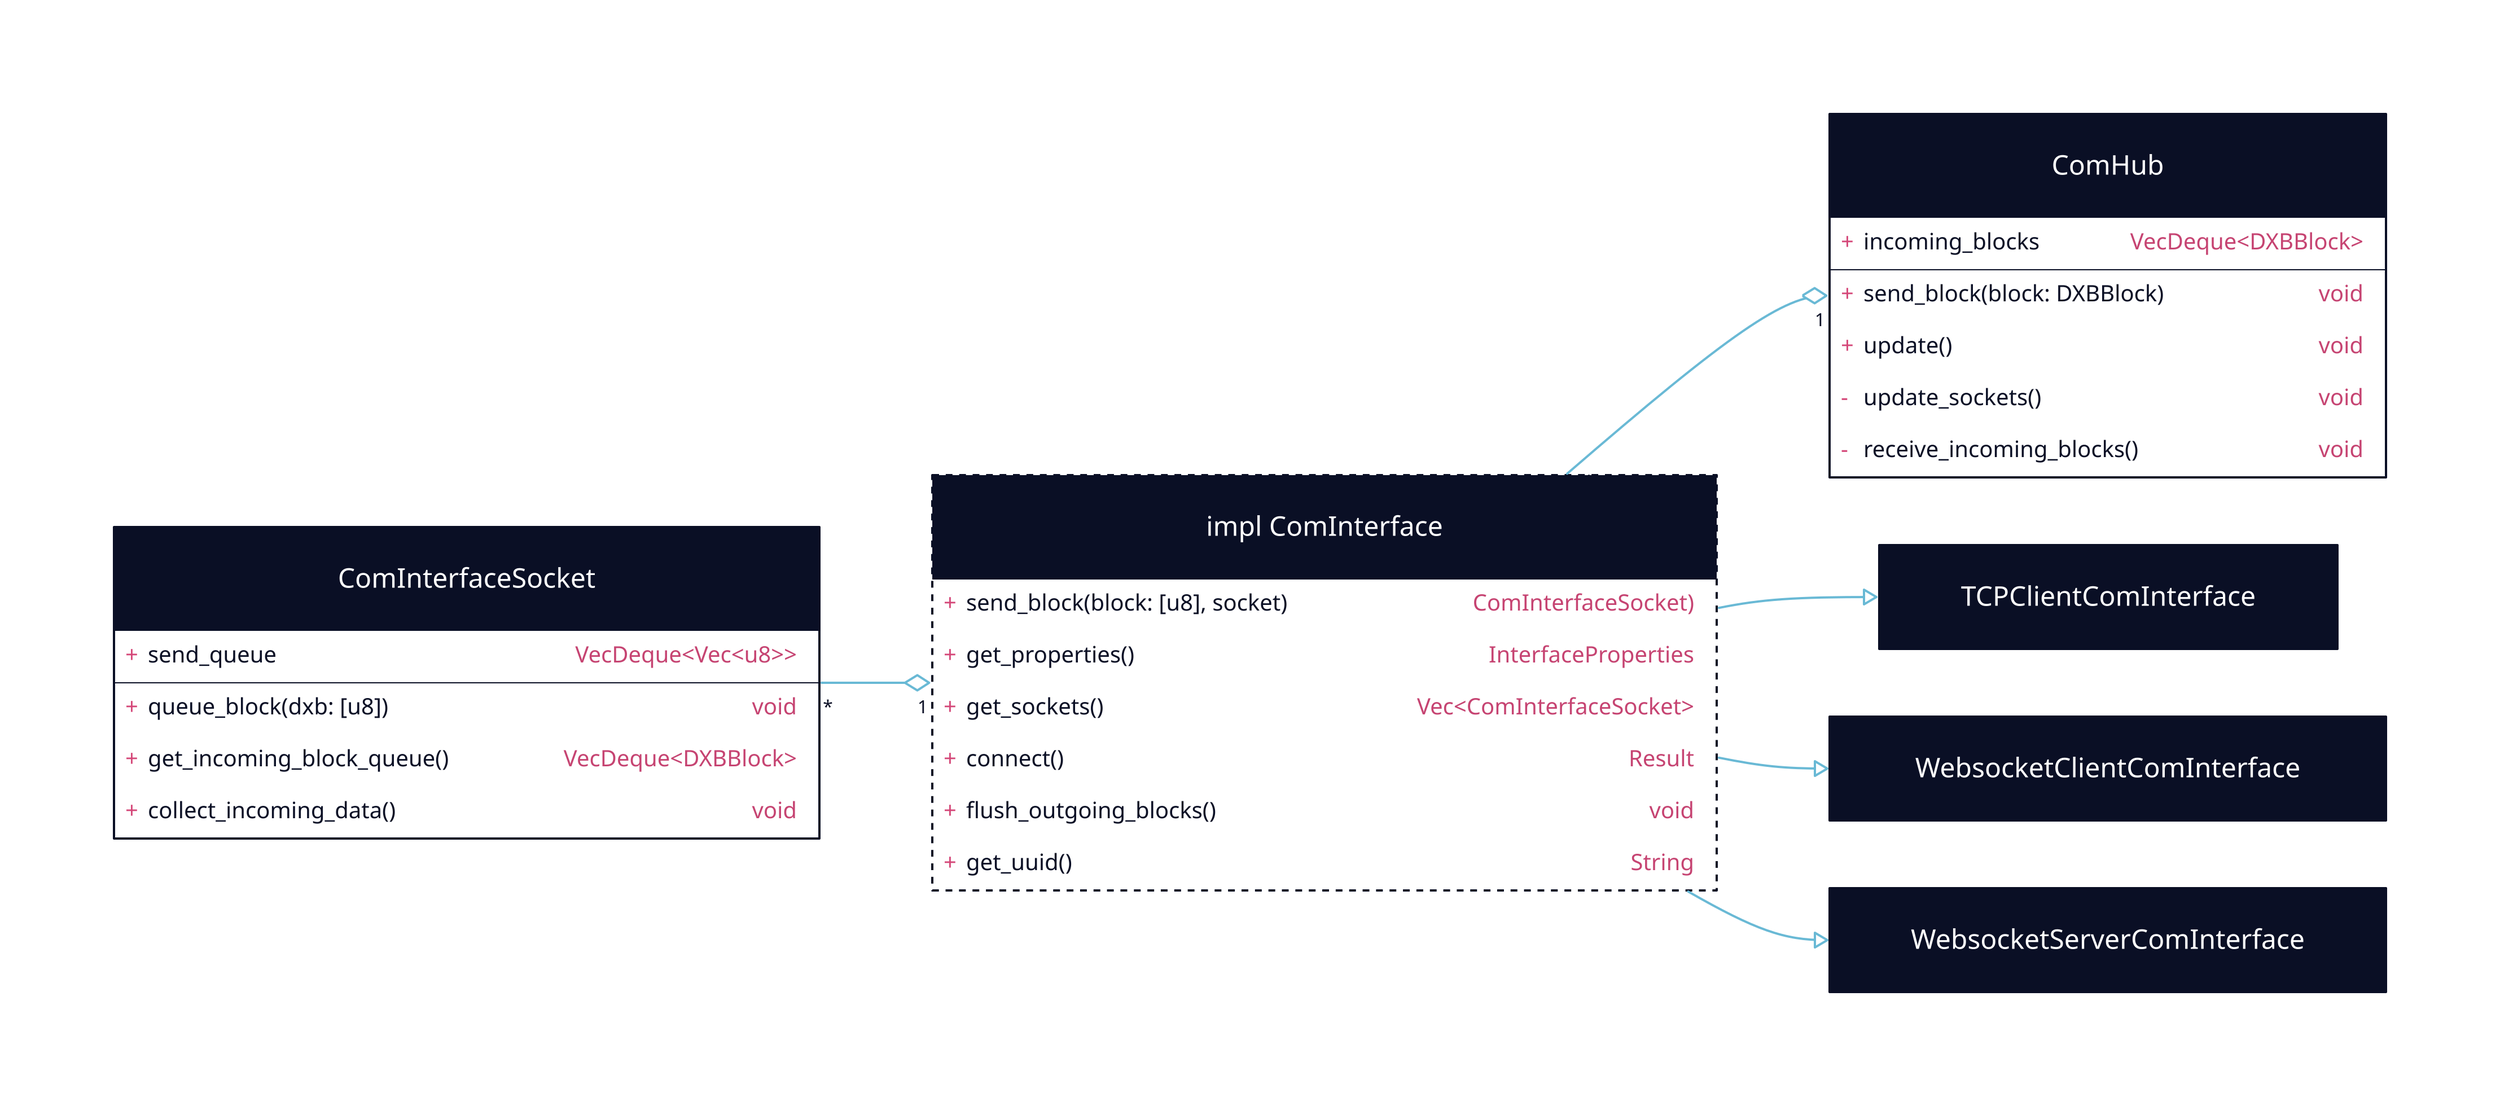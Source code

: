 vars: {
  d2-config: {
    theme-overrides: {
      B1: "#69B9D5"
      B2: "#D44778"
      B3: "#5D5D5D"
      B4: "#404040"
      B5: "#252525"
      B6: "#313244"

      AA2: "#C64472"
      AA4: "#252525"
      AA5: "#313244"

      AB4: "#252525"
      AB5: "#313244"
    }
  }
}

direction: right

classes: {
  n_to_one: {
    source-arrowhead: 1 {
      shape: diamond
    }
    target-arrowhead: *
  }

  impl: {
    target-arrowhead: {
      style.filled: false
    }
  }
}

ComHub: {
  shape: class

  +incoming_blocks: VecDeque<DXBBlock>

  +send_block(block\: DXBBlock)
  +update()

  -update_sockets()
  -receive_incoming_blocks()
}

ComHub <- impl ComInterface: {
  class: n_to_one
}

impl ComInterface: {
  shape: class
  style.stroke-dash: 3

  send_block(block\: \[u8\], socket): ComInterfaceSocket)
  get_properties(): InterfaceProperties
  get_sockets(): Vec<ComInterfaceSocket>
  connect(): Result
  flush_outgoing_blocks()
  get_uuid(): String
}

impl ComInterface <- ComInterfaceSocket: {
  class: n_to_one
}

impl ComInterface -> TCPClientComInterface: {
  class: impl
}
impl ComInterface -> WebsocketClientComInterface: {
  class: impl
}
impl ComInterface -> WebsocketServerComInterface: {
  class: impl
}

TCPClientComInterface: {
  shape: class
}
WebsocketClientComInterface: {
  shape: class
}
WebsocketServerComInterface: {
  shape: class
}

ComInterfaceSocket: {
  shape: class

  send_queue: VecDeque<Vec<u8>>

  +queue_block(dxb\: \[u8\])
  +get_incoming_block_queue(): VecDeque<DXBBlock>
  +collect_incoming_data()
}
